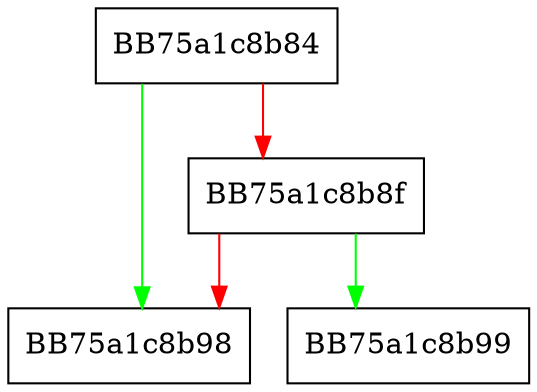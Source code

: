 digraph isInRemoveQueue {
  node [shape="box"];
  graph [splines=ortho];
  BB75a1c8b84 -> BB75a1c8b98 [color="green"];
  BB75a1c8b84 -> BB75a1c8b8f [color="red"];
  BB75a1c8b8f -> BB75a1c8b99 [color="green"];
  BB75a1c8b8f -> BB75a1c8b98 [color="red"];
}